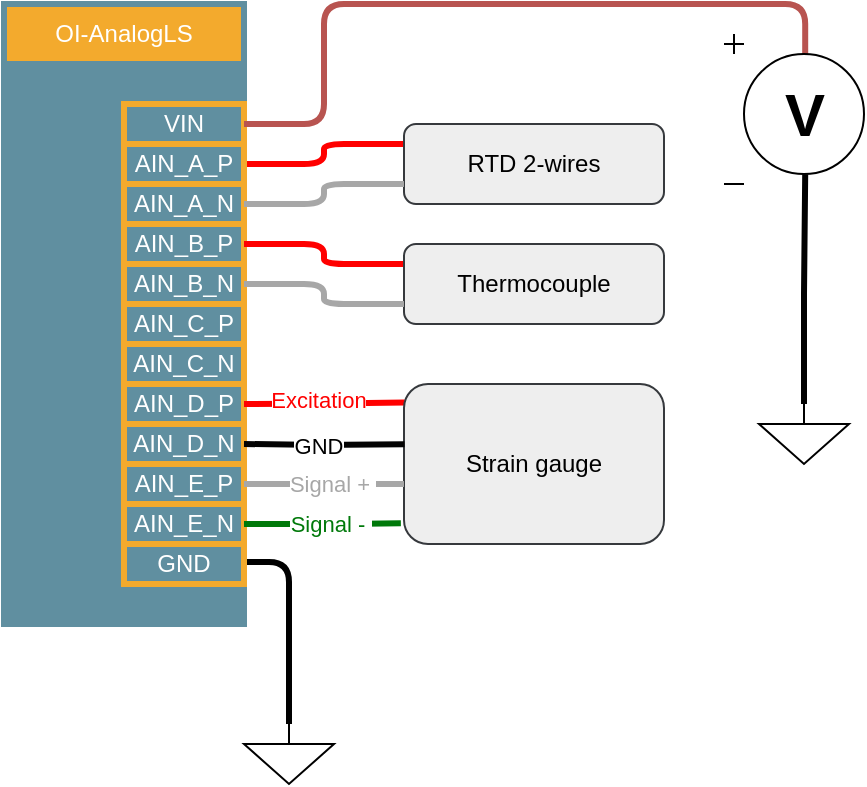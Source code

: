 <mxfile version="26.2.15">
  <diagram name="Page-1" id="VxXOwJHOqu7lgPkNkDcb">
    <mxGraphModel dx="1188" dy="729" grid="1" gridSize="10" guides="1" tooltips="1" connect="1" arrows="1" fold="1" page="1" pageScale="1" pageWidth="1169" pageHeight="827" math="0" shadow="0">
      <root>
        <mxCell id="0" />
        <mxCell id="1" parent="0" />
        <mxCell id="AnB6w5NlbLwUmc0SfIOT-2" value="OI-AnalogLS" style="rounded=0;whiteSpace=wrap;html=1;fillColor=#F3AA2D;fontColor=#FFFFFF;strokeColor=#608FA0;strokeWidth=3;" parent="1" vertex="1">
          <mxGeometry x="280" y="260" width="120" height="30" as="geometry" />
        </mxCell>
        <mxCell id="AnB6w5NlbLwUmc0SfIOT-4" value="" style="rounded=0;whiteSpace=wrap;html=1;fillColor=#608FA0;strokeColor=#608FA0;fontColor=#ffffff;strokeWidth=3;" parent="1" vertex="1">
          <mxGeometry x="280" y="290" width="120" height="280" as="geometry" />
        </mxCell>
        <mxCell id="AnB6w5NlbLwUmc0SfIOT-10" style="edgeStyle=orthogonalEdgeStyle;rounded=1;orthogonalLoop=1;jettySize=auto;html=1;exitX=1;exitY=0.5;exitDx=0;exitDy=0;endArrow=none;endFill=0;fillColor=#f8cecc;strokeColor=#FF0000;strokeWidth=3;curved=0;entryX=0;entryY=0.25;entryDx=0;entryDy=0;" parent="1" source="AnB6w5NlbLwUmc0SfIOT-7" target="C70HkB9b2IqKpsO-bdMS-8" edge="1">
          <mxGeometry relative="1" as="geometry">
            <mxPoint x="460" y="340" as="targetPoint" />
            <Array as="points">
              <mxPoint x="440" y="340" />
              <mxPoint x="440" y="330" />
            </Array>
          </mxGeometry>
        </mxCell>
        <mxCell id="AnB6w5NlbLwUmc0SfIOT-7" value="AIN_A_P" style="rounded=0;whiteSpace=wrap;html=1;strokeColor=#F3AA2D;strokeWidth=3;fillColor=none;fontColor=#FFFFFF;" parent="1" vertex="1">
          <mxGeometry x="340" y="330" width="60" height="20" as="geometry" />
        </mxCell>
        <mxCell id="AnB6w5NlbLwUmc0SfIOT-8" value="VIN" style="rounded=0;whiteSpace=wrap;html=1;strokeColor=#F3AA2D;strokeWidth=3;fillColor=none;fontColor=#FFFFFF;" parent="1" vertex="1">
          <mxGeometry x="340" y="310" width="60" height="20" as="geometry" />
        </mxCell>
        <mxCell id="AnB6w5NlbLwUmc0SfIOT-11" style="edgeStyle=orthogonalEdgeStyle;rounded=1;orthogonalLoop=1;jettySize=auto;html=1;entryX=0.5;entryY=0;entryDx=0;entryDy=0;entryPerimeter=0;endArrow=none;endFill=0;strokeWidth=3;curved=0;" parent="1" source="AnB6w5NlbLwUmc0SfIOT-9" target="AnB6w5NlbLwUmc0SfIOT-12" edge="1">
          <mxGeometry relative="1" as="geometry">
            <mxPoint x="420" y="560.833" as="targetPoint" />
            <Array as="points">
              <mxPoint x="423" y="539" />
            </Array>
          </mxGeometry>
        </mxCell>
        <mxCell id="AnB6w5NlbLwUmc0SfIOT-9" value="GND" style="rounded=0;whiteSpace=wrap;html=1;strokeColor=#F3AA2D;strokeWidth=3;fillColor=none;fontColor=#FFFFFF;" parent="1" vertex="1">
          <mxGeometry x="340" y="530" width="60" height="20" as="geometry" />
        </mxCell>
        <mxCell id="AnB6w5NlbLwUmc0SfIOT-12" value="" style="pointerEvents=1;verticalLabelPosition=bottom;shadow=0;dashed=0;align=center;html=1;verticalAlign=top;shape=mxgraph.electrical.signal_sources.signal_ground;" parent="1" vertex="1">
          <mxGeometry x="400" y="620" width="45" height="30" as="geometry" />
        </mxCell>
        <mxCell id="AnB6w5NlbLwUmc0SfIOT-18" style="edgeStyle=orthogonalEdgeStyle;rounded=1;orthogonalLoop=1;jettySize=auto;html=1;exitX=0.58;exitY=0.135;exitDx=0;exitDy=0;exitPerimeter=0;entryX=1;entryY=0.5;entryDx=0;entryDy=0;endArrow=none;endFill=0;fillColor=#f8cecc;strokeColor=#b85450;strokeWidth=3;curved=0;" parent="1" source="AnB6w5NlbLwUmc0SfIOT-16" target="AnB6w5NlbLwUmc0SfIOT-8" edge="1">
          <mxGeometry relative="1" as="geometry">
            <Array as="points">
              <mxPoint x="681" y="260" />
              <mxPoint x="440" y="260" />
              <mxPoint x="440" y="320" />
            </Array>
          </mxGeometry>
        </mxCell>
        <mxCell id="AnB6w5NlbLwUmc0SfIOT-16" value="" style="pointerEvents=1;verticalLabelPosition=bottom;shadow=0;dashed=0;align=center;html=1;verticalAlign=top;shape=mxgraph.electrical.signal_sources.dc_source_1;" parent="1" vertex="1">
          <mxGeometry x="640" y="275" width="70" height="75" as="geometry" />
        </mxCell>
        <mxCell id="AnB6w5NlbLwUmc0SfIOT-17" value="V" style="text;html=1;align=center;verticalAlign=middle;resizable=0;points=[];autosize=1;strokeColor=none;fillColor=none;fontStyle=1;fontSize=30;" parent="1" vertex="1">
          <mxGeometry x="660" y="290" width="40" height="50" as="geometry" />
        </mxCell>
        <mxCell id="AnB6w5NlbLwUmc0SfIOT-20" value="" style="edgeStyle=orthogonalEdgeStyle;rounded=0;orthogonalLoop=1;jettySize=auto;html=1;endArrow=none;endFill=0;entryX=0.58;entryY=0.935;entryDx=0;entryDy=0;entryPerimeter=0;strokeWidth=3;" parent="1" source="AnB6w5NlbLwUmc0SfIOT-19" target="AnB6w5NlbLwUmc0SfIOT-16" edge="1">
          <mxGeometry relative="1" as="geometry" />
        </mxCell>
        <mxCell id="AnB6w5NlbLwUmc0SfIOT-19" value="" style="pointerEvents=1;verticalLabelPosition=bottom;shadow=0;dashed=0;align=center;html=1;verticalAlign=top;shape=mxgraph.electrical.signal_sources.signal_ground;" parent="1" vertex="1">
          <mxGeometry x="657.5" y="460" width="45" height="30" as="geometry" />
        </mxCell>
        <mxCell id="C70HkB9b2IqKpsO-bdMS-1" value="AIN_A_N" style="rounded=0;whiteSpace=wrap;html=1;strokeColor=#F3AA2D;strokeWidth=3;fillColor=none;fontColor=#FFFFFF;" parent="1" vertex="1">
          <mxGeometry x="340" y="350" width="60" height="20" as="geometry" />
        </mxCell>
        <mxCell id="C70HkB9b2IqKpsO-bdMS-8" value="RTD 2-wires" style="rounded=1;whiteSpace=wrap;html=1;fillColor=#eeeeee;strokeColor=#36393d;" parent="1" vertex="1">
          <mxGeometry x="480" y="320" width="130" height="40" as="geometry" />
        </mxCell>
        <mxCell id="C70HkB9b2IqKpsO-bdMS-9" style="edgeStyle=orthogonalEdgeStyle;rounded=1;orthogonalLoop=1;jettySize=auto;html=1;exitX=1;exitY=0.5;exitDx=0;exitDy=0;endArrow=none;endFill=0;fillColor=#f8cecc;strokeColor=#A7A7A7;strokeWidth=3;curved=0;entryX=0;entryY=0.75;entryDx=0;entryDy=0;" parent="1" source="C70HkB9b2IqKpsO-bdMS-1" target="C70HkB9b2IqKpsO-bdMS-8" edge="1">
          <mxGeometry relative="1" as="geometry">
            <mxPoint x="410" y="350" as="sourcePoint" />
            <mxPoint x="492" y="350" as="targetPoint" />
            <Array as="points">
              <mxPoint x="440" y="360" />
              <mxPoint x="440" y="350" />
            </Array>
          </mxGeometry>
        </mxCell>
        <mxCell id="DE76UpWAM1EiIbSdzfFq-1" value="AIN_B_P" style="rounded=0;whiteSpace=wrap;html=1;strokeColor=#F3AA2D;strokeWidth=3;fillColor=none;fontColor=#FFFFFF;" vertex="1" parent="1">
          <mxGeometry x="340" y="370" width="60" height="20" as="geometry" />
        </mxCell>
        <mxCell id="DE76UpWAM1EiIbSdzfFq-2" value="AIN_B_N" style="rounded=0;whiteSpace=wrap;html=1;strokeColor=#F3AA2D;strokeWidth=3;fillColor=none;fontColor=#FFFFFF;" vertex="1" parent="1">
          <mxGeometry x="340" y="390" width="60" height="20" as="geometry" />
        </mxCell>
        <mxCell id="DE76UpWAM1EiIbSdzfFq-3" value="AIN_C_P" style="rounded=0;whiteSpace=wrap;html=1;strokeColor=#F3AA2D;strokeWidth=3;fillColor=none;fontColor=#FFFFFF;" vertex="1" parent="1">
          <mxGeometry x="340" y="410" width="60" height="20" as="geometry" />
        </mxCell>
        <mxCell id="DE76UpWAM1EiIbSdzfFq-4" value="AIN_C_N" style="rounded=0;whiteSpace=wrap;html=1;strokeColor=#F3AA2D;strokeWidth=3;fillColor=none;fontColor=#FFFFFF;" vertex="1" parent="1">
          <mxGeometry x="340" y="430" width="60" height="20" as="geometry" />
        </mxCell>
        <mxCell id="DE76UpWAM1EiIbSdzfFq-5" value="AIN_D_P" style="rounded=0;whiteSpace=wrap;html=1;strokeColor=#F3AA2D;strokeWidth=3;fillColor=none;fontColor=#FFFFFF;" vertex="1" parent="1">
          <mxGeometry x="340" y="450" width="60" height="20" as="geometry" />
        </mxCell>
        <mxCell id="DE76UpWAM1EiIbSdzfFq-6" value="AIN_D_N" style="rounded=0;whiteSpace=wrap;html=1;strokeColor=#F3AA2D;strokeWidth=3;fillColor=none;fontColor=#FFFFFF;" vertex="1" parent="1">
          <mxGeometry x="340" y="470" width="60" height="20" as="geometry" />
        </mxCell>
        <mxCell id="DE76UpWAM1EiIbSdzfFq-7" value="AIN_E_P" style="rounded=0;whiteSpace=wrap;html=1;strokeColor=#F3AA2D;strokeWidth=3;fillColor=none;fontColor=#FFFFFF;" vertex="1" parent="1">
          <mxGeometry x="340" y="490" width="60" height="20" as="geometry" />
        </mxCell>
        <mxCell id="DE76UpWAM1EiIbSdzfFq-8" value="AIN_E_N" style="rounded=0;whiteSpace=wrap;html=1;strokeColor=#F3AA2D;strokeWidth=3;fillColor=none;fontColor=#FFFFFF;" vertex="1" parent="1">
          <mxGeometry x="340" y="510" width="60" height="20" as="geometry" />
        </mxCell>
        <mxCell id="DE76UpWAM1EiIbSdzfFq-14" style="edgeStyle=orthogonalEdgeStyle;rounded=1;orthogonalLoop=1;jettySize=auto;html=1;exitX=1;exitY=0.5;exitDx=0;exitDy=0;endArrow=none;endFill=0;fillColor=#f8cecc;strokeColor=#FF0000;strokeWidth=3;curved=0;entryX=0;entryY=0.25;entryDx=0;entryDy=0;" edge="1" parent="1" target="DE76UpWAM1EiIbSdzfFq-15">
          <mxGeometry relative="1" as="geometry">
            <mxPoint x="460" y="380" as="targetPoint" />
            <mxPoint x="400" y="380" as="sourcePoint" />
            <Array as="points">
              <mxPoint x="440" y="380" />
              <mxPoint x="440" y="390" />
            </Array>
          </mxGeometry>
        </mxCell>
        <mxCell id="DE76UpWAM1EiIbSdzfFq-15" value="Thermocouple" style="rounded=1;whiteSpace=wrap;html=1;fillColor=#eeeeee;strokeColor=#36393d;" vertex="1" parent="1">
          <mxGeometry x="480" y="380" width="130" height="40" as="geometry" />
        </mxCell>
        <mxCell id="DE76UpWAM1EiIbSdzfFq-16" style="edgeStyle=orthogonalEdgeStyle;rounded=1;orthogonalLoop=1;jettySize=auto;html=1;exitX=1;exitY=0.5;exitDx=0;exitDy=0;endArrow=none;endFill=0;fillColor=#f8cecc;strokeColor=#A7A7A7;strokeWidth=3;curved=0;entryX=0;entryY=0.75;entryDx=0;entryDy=0;" edge="1" parent="1" target="DE76UpWAM1EiIbSdzfFq-15">
          <mxGeometry relative="1" as="geometry">
            <mxPoint x="400" y="400" as="sourcePoint" />
            <mxPoint x="492" y="390" as="targetPoint" />
            <Array as="points">
              <mxPoint x="440" y="400" />
              <mxPoint x="440" y="410" />
            </Array>
          </mxGeometry>
        </mxCell>
        <mxCell id="DE76UpWAM1EiIbSdzfFq-17" style="edgeStyle=orthogonalEdgeStyle;rounded=1;orthogonalLoop=1;jettySize=auto;html=1;exitX=1;exitY=0.5;exitDx=0;exitDy=0;endArrow=none;endFill=0;fillColor=#f8cecc;strokeColor=#FF0000;strokeWidth=3;curved=1;entryX=0.003;entryY=0.116;entryDx=0;entryDy=0;entryPerimeter=0;" edge="1" parent="1" target="DE76UpWAM1EiIbSdzfFq-18" source="DE76UpWAM1EiIbSdzfFq-5">
          <mxGeometry relative="1" as="geometry">
            <mxPoint x="470.65" y="450" as="targetPoint" />
            <mxPoint x="390" y="449.52" as="sourcePoint" />
          </mxGeometry>
        </mxCell>
        <mxCell id="DE76UpWAM1EiIbSdzfFq-22" value="&lt;font style=&quot;color: rgb(255, 0, 0);&quot;&gt;Excitation&lt;/font&gt;" style="edgeLabel;html=1;align=center;verticalAlign=middle;resizable=0;points=[];" vertex="1" connectable="0" parent="DE76UpWAM1EiIbSdzfFq-17">
          <mxGeometry x="-0.083" y="2" relative="1" as="geometry">
            <mxPoint as="offset" />
          </mxGeometry>
        </mxCell>
        <mxCell id="DE76UpWAM1EiIbSdzfFq-18" value="Strain gauge" style="rounded=1;whiteSpace=wrap;html=1;fillColor=#eeeeee;strokeColor=#36393d;" vertex="1" parent="1">
          <mxGeometry x="480" y="450" width="130" height="80" as="geometry" />
        </mxCell>
        <mxCell id="DE76UpWAM1EiIbSdzfFq-19" style="edgeStyle=orthogonalEdgeStyle;rounded=1;orthogonalLoop=1;jettySize=auto;html=1;exitX=1;exitY=0.5;exitDx=0;exitDy=0;endArrow=none;endFill=0;fillColor=#f8cecc;strokeColor=#030303;strokeWidth=3;curved=0;entryX=0.002;entryY=0.376;entryDx=0;entryDy=0;entryPerimeter=0;" edge="1" parent="1" target="DE76UpWAM1EiIbSdzfFq-18">
          <mxGeometry relative="1" as="geometry">
            <mxPoint x="400" y="480" as="sourcePoint" />
            <mxPoint x="492" y="470" as="targetPoint" />
            <Array as="points" />
          </mxGeometry>
        </mxCell>
        <mxCell id="DE76UpWAM1EiIbSdzfFq-23" value="GND" style="edgeLabel;html=1;align=center;verticalAlign=middle;resizable=0;points=[];" vertex="1" connectable="0" parent="DE76UpWAM1EiIbSdzfFq-19">
          <mxGeometry x="-0.444" y="1" relative="1" as="geometry">
            <mxPoint x="14" y="1" as="offset" />
          </mxGeometry>
        </mxCell>
        <mxCell id="DE76UpWAM1EiIbSdzfFq-20" style="edgeStyle=orthogonalEdgeStyle;rounded=1;orthogonalLoop=1;jettySize=auto;html=1;exitX=1;exitY=0.5;exitDx=0;exitDy=0;endArrow=none;endFill=0;fillColor=#f8cecc;strokeColor=#A7A7A7;strokeWidth=3;curved=0;" edge="1" parent="1">
          <mxGeometry relative="1" as="geometry">
            <mxPoint x="400" y="500" as="sourcePoint" />
            <mxPoint x="480" y="500" as="targetPoint" />
            <Array as="points">
              <mxPoint x="470" y="500" />
              <mxPoint x="470" y="500" />
            </Array>
          </mxGeometry>
        </mxCell>
        <mxCell id="DE76UpWAM1EiIbSdzfFq-24" value="&lt;font style=&quot;color: rgb(167, 167, 167);&quot;&gt;Signal +&amp;nbsp;&lt;/font&gt;" style="edgeLabel;html=1;align=center;verticalAlign=middle;resizable=0;points=[];" vertex="1" connectable="0" parent="DE76UpWAM1EiIbSdzfFq-20">
          <mxGeometry x="0.086" relative="1" as="geometry">
            <mxPoint as="offset" />
          </mxGeometry>
        </mxCell>
        <mxCell id="DE76UpWAM1EiIbSdzfFq-26" style="edgeStyle=orthogonalEdgeStyle;rounded=1;orthogonalLoop=1;jettySize=auto;html=1;endArrow=none;endFill=0;fillColor=#f8cecc;strokeColor=#00790A;strokeWidth=3;curved=0;entryX=-0.012;entryY=0.871;entryDx=0;entryDy=0;entryPerimeter=0;fontColor=#00790A;" edge="1" parent="1" target="DE76UpWAM1EiIbSdzfFq-18">
          <mxGeometry relative="1" as="geometry">
            <mxPoint x="400" y="520" as="sourcePoint" />
            <mxPoint x="460" y="519.9" as="targetPoint" />
            <Array as="points">
              <mxPoint x="450" y="520" />
            </Array>
          </mxGeometry>
        </mxCell>
        <mxCell id="DE76UpWAM1EiIbSdzfFq-27" value="&lt;font style=&quot;color: rgb(0, 121, 10);&quot;&gt;Signal -&lt;/font&gt;&lt;font style=&quot;color: rgb(167, 167, 167);&quot;&gt;&amp;nbsp;&lt;/font&gt;" style="edgeLabel;html=1;align=center;verticalAlign=middle;resizable=0;points=[];" vertex="1" connectable="0" parent="DE76UpWAM1EiIbSdzfFq-26">
          <mxGeometry x="0.086" relative="1" as="geometry">
            <mxPoint as="offset" />
          </mxGeometry>
        </mxCell>
      </root>
    </mxGraphModel>
  </diagram>
</mxfile>
